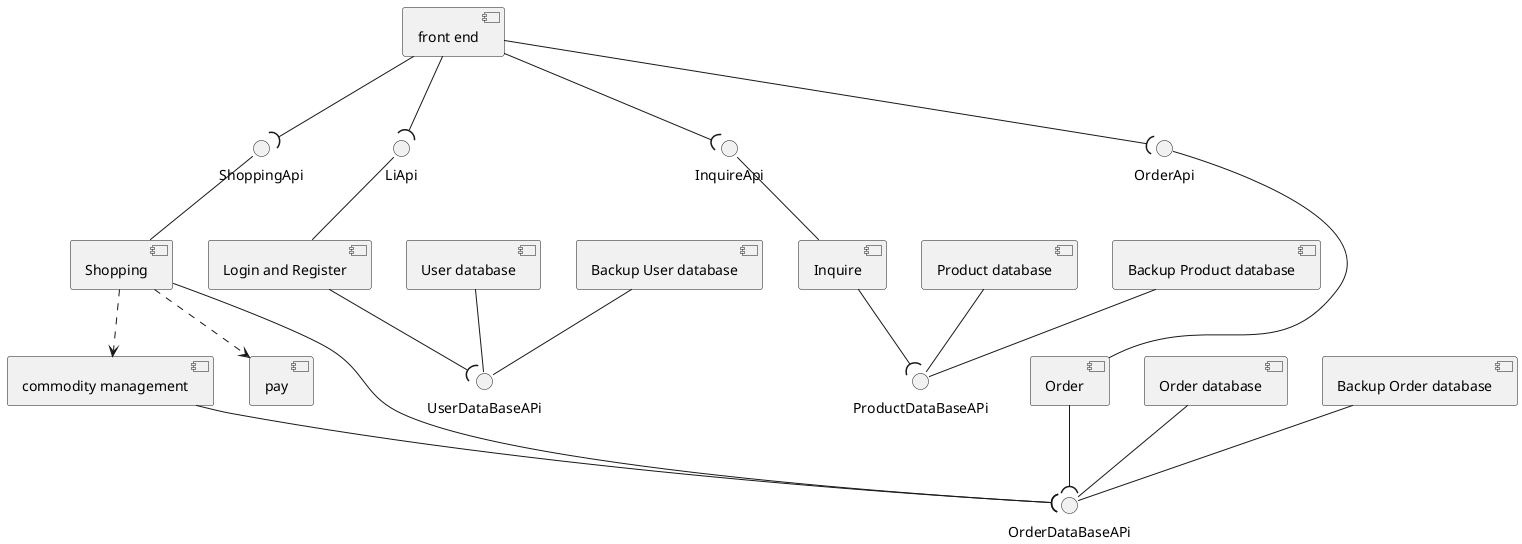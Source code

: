 @startuml shopping
[front end] as Front_end
[Login and Register] as Li
[Order] as Order
[Inquire] as Inquire
[Shopping] as Shopping
[commodity management] as Management
[User database] as UserDatabase
[Product database] as ProductDatabase
[Order database] as OrderDatabase
[Backup User database] as BackUserDatabase
[Backup Product database] as BackProductDatabase
[Backup Order database] as BackOrderDatabase
[pay] as Pay

Front_end --( LiApi
LiApi -- Li

Front_end --( InquireApi
InquireApi -- Inquire

Front_end --( ShoppingApi
ShoppingApi -- Shopping

Front_end --( OrderApi
OrderApi --  Order

Shopping ..> Pay
Shopping ..> Management

Li --( UserDataBaseAPi
Inquire --( ProductDataBaseAPi
Shopping --( OrderDataBaseAPi
Management --( OrderDataBaseAPi
Order --( OrderDataBaseAPi

UserDatabase -- UserDataBaseAPi
ProductDatabase -- ProductDataBaseAPi
OrderDatabase -- OrderDataBaseAPi
BackUserDatabase -- UserDataBaseAPi
BackProductDatabase -- ProductDataBaseAPi
BackOrderDatabase -- OrderDataBaseAPi

@enduml